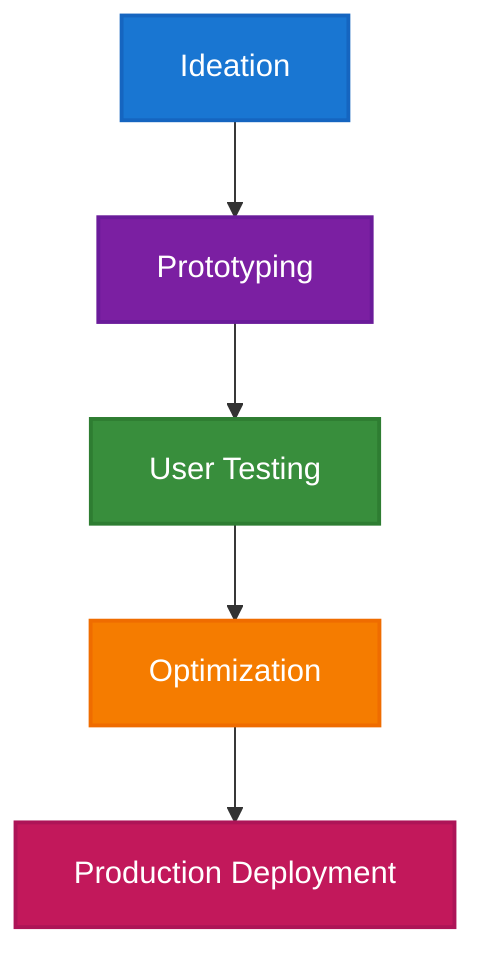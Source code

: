 flowchart TD
    A[Ideation] --> B[Prototyping]
    B --> C[User Testing]
    C --> D[Optimization]
    D --> E[Production Deployment]
    style A fill:#1976d2,stroke:#1565c0,stroke-width:2px,color:#ffffff
    style B fill:#7b1fa2,stroke:#6a1b9a,stroke-width:2px,color:#ffffff
    style C fill:#388e3c,stroke:#2e7d32,stroke-width:2px,color:#ffffff
    style D fill:#f57c00,stroke:#ef6c00,stroke-width:2px,color:#ffffff
    style E fill:#c2185b,stroke:#ad1457,stroke-width:2px,color:#ffffff